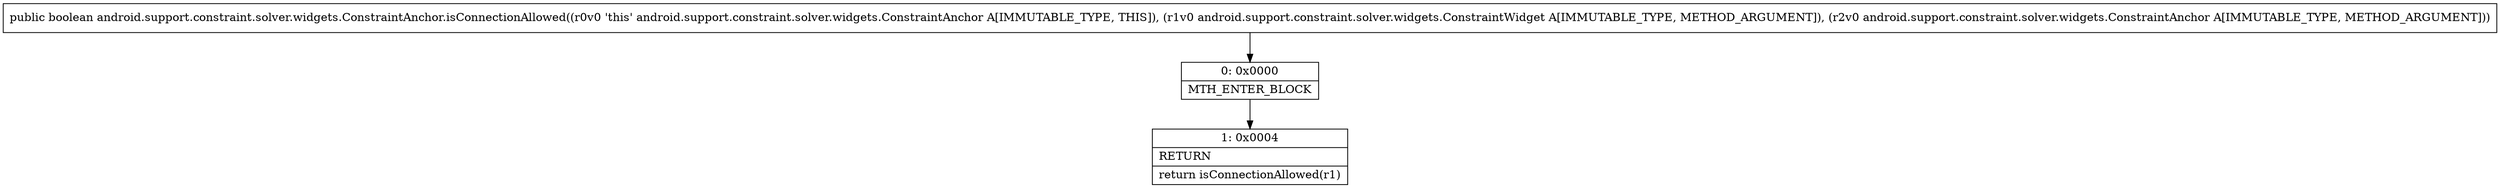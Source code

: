digraph "CFG forandroid.support.constraint.solver.widgets.ConstraintAnchor.isConnectionAllowed(Landroid\/support\/constraint\/solver\/widgets\/ConstraintWidget;Landroid\/support\/constraint\/solver\/widgets\/ConstraintAnchor;)Z" {
Node_0 [shape=record,label="{0\:\ 0x0000|MTH_ENTER_BLOCK\l}"];
Node_1 [shape=record,label="{1\:\ 0x0004|RETURN\l|return isConnectionAllowed(r1)\l}"];
MethodNode[shape=record,label="{public boolean android.support.constraint.solver.widgets.ConstraintAnchor.isConnectionAllowed((r0v0 'this' android.support.constraint.solver.widgets.ConstraintAnchor A[IMMUTABLE_TYPE, THIS]), (r1v0 android.support.constraint.solver.widgets.ConstraintWidget A[IMMUTABLE_TYPE, METHOD_ARGUMENT]), (r2v0 android.support.constraint.solver.widgets.ConstraintAnchor A[IMMUTABLE_TYPE, METHOD_ARGUMENT])) }"];
MethodNode -> Node_0;
Node_0 -> Node_1;
}

